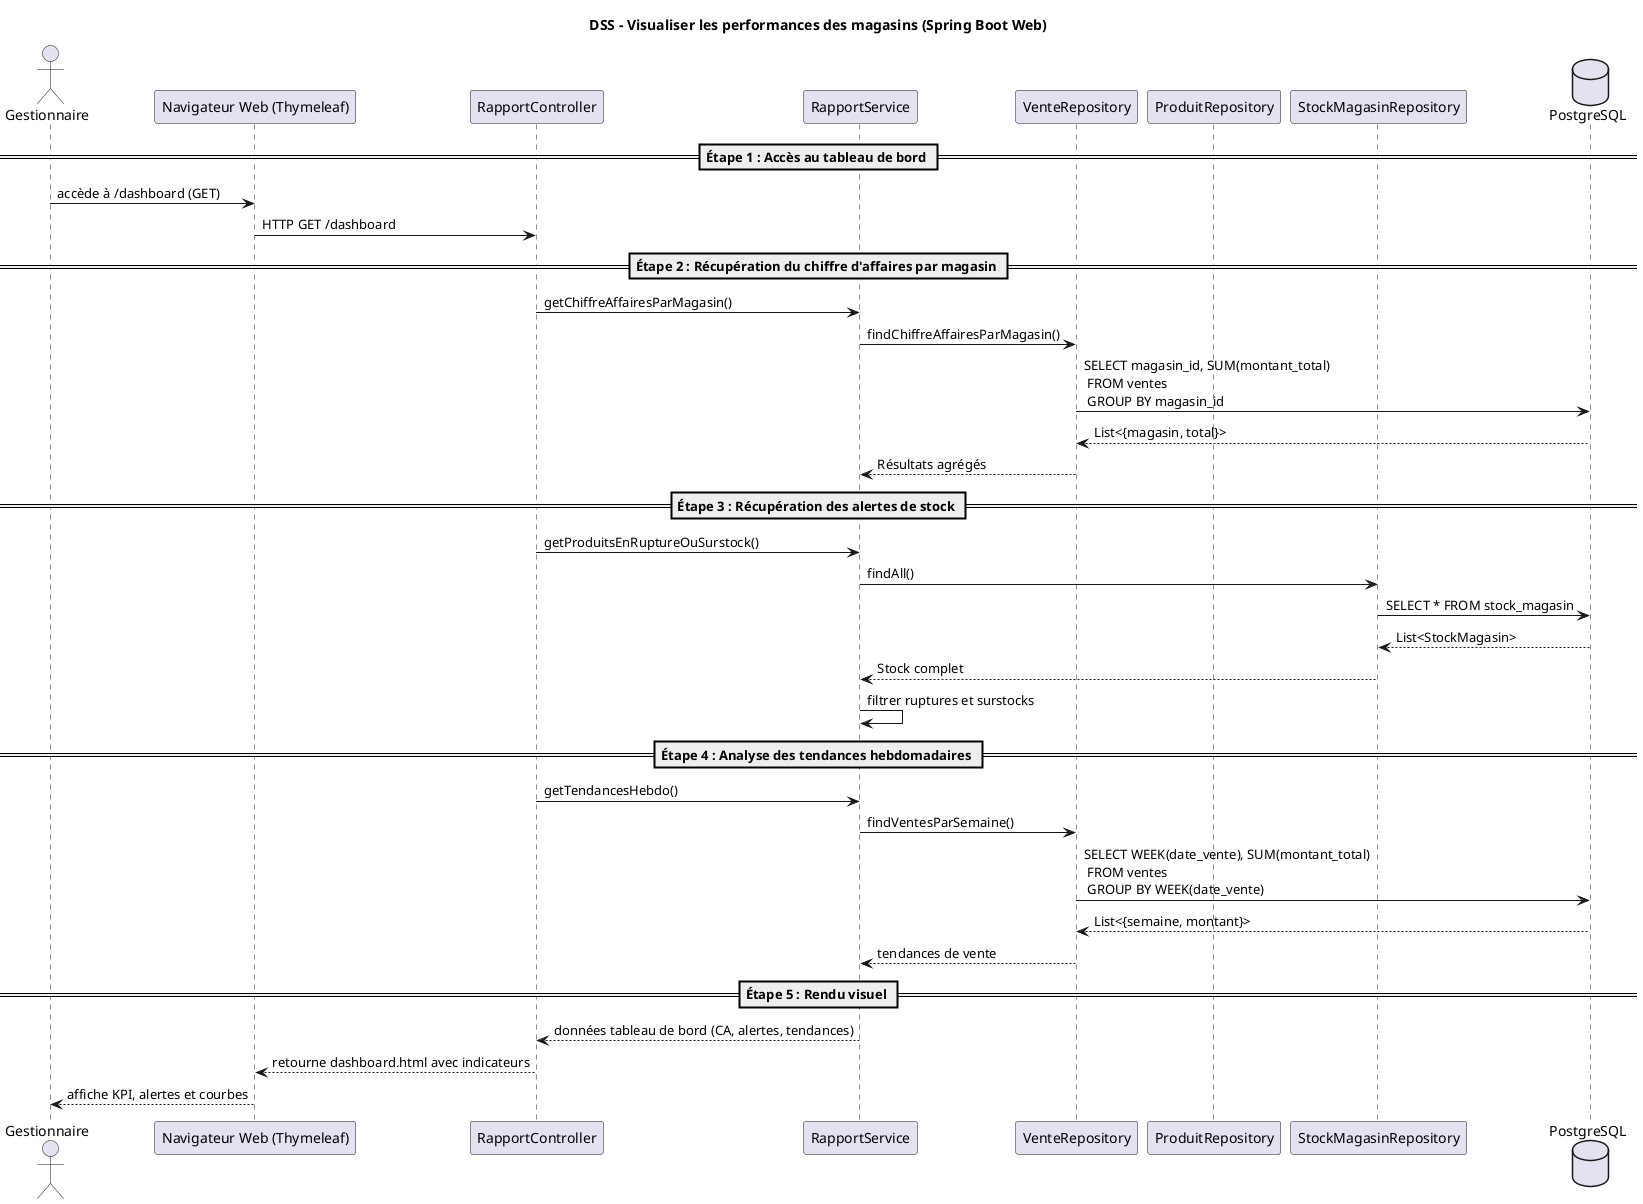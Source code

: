 @startuml
title DSS – Visualiser les performances des magasins (Spring Boot Web)

' === Acteur principal ===
actor Gestionnaire
' Le gestionnaire représente un utilisateur ayant une vue d’ensemble sur les opérations des magasins.

' === Composants Web (architecture MVC Spring Boot) ===
participant "Navigateur Web (Thymeleaf)" as Vue
' Interface web utilisée pour afficher les indicateurs visuels (tableaux, graphiques, alertes).

participant "RapportController" as Controller
' Contrôleur Spring gérant les requêtes HTTP liées au tableau de bord.

participant "RapportService" as Service
' Service métier réalisant le traitement, l’agrégation et l’analyse des données.

participant "VenteRepository" as VenteRepo
' Repository utilisé pour accéder aux ventes enregistrées (chiffre d’affaires, tendances, etc.).

participant "ProduitRepository" as ProduitRepo
' (Optionnel ici) Repository permettant de croiser des données produits si nécessaire.

participant "StockMagasinRepository" as StockRepo
' Repository Spring accédant aux niveaux de stock de chaque magasin.

database "PostgreSQL"
' Base de données relationnelle centralisée utilisée par tous les composants via Spring Data JPA.

== Étape 1 : Accès au tableau de bord ==
Gestionnaire -> Vue : accède à /dashboard (GET)
' Le gestionnaire clique sur "Tableau de bord" dans l’interface web pour obtenir un résumé global.

Vue -> Controller : HTTP GET /dashboard
' La requête HTTP est transmise automatiquement au contrôleur `RapportController`.

== Étape 2 : Récupération du chiffre d'affaires par magasin ==
Controller -> Service : getChiffreAffairesParMagasin()
' Le contrôleur appelle le service pour obtenir le total des ventes, regroupé par magasin.

Service -> VenteRepo : findChiffreAffairesParMagasin()
' Requête de type GROUP BY exécutée pour chaque magasin.

VenteRepo -> PostgreSQL : SELECT magasin_id, SUM(montant_total) \n FROM ventes \n GROUP BY magasin_id
' Requête SQL utilisée pour regrouper les montants par magasin.

PostgreSQL --> VenteRepo : List<{magasin, total}>
' La base retourne une liste de paires (magasin, total des ventes).

VenteRepo --> Service : Résultats agrégés
' Les résultats sont retournés pour traitement ou affichage.

== Étape 3 : Récupération des alertes de stock ==
Controller -> Service : getProduitsEnRuptureOuSurstock()
' Le contrôleur demande les alertes (produits manquants ou en surstock).

Service -> StockRepo : findAll()
' Le service interroge tous les niveaux de stock pour appliquer une logique de filtrage.

StockRepo -> PostgreSQL : SELECT * FROM stock_magasin
' Lecture complète des niveaux de stock en base de données.

PostgreSQL --> StockRepo : List<StockMagasin>
StockRepo --> Service : Stock complet

' Traitement métier : extraction des produits en rupture ou surstock
Service -> Service : filtrer ruptures et surstocks
' Le service applique une logique de seuils : 
' - Rupture si quantité == 0 ou < seuil min
' - Surstock si quantité > seuil max

== Étape 4 : Analyse des tendances hebdomadaires ==
Controller -> Service : getTendancesHebdo()
' Le contrôleur demande une analyse des ventes par semaine pour visualiser les tendances.

Service -> VenteRepo : findVentesParSemaine()
' Le service demande les ventes regroupées par semaine.

VenteRepo -> PostgreSQL : SELECT WEEK(date_vente), SUM(montant_total) \n FROM ventes \n GROUP BY WEEK(date_vente)
' La base de données retourne un résumé hebdomadaire des montants vendus.

PostgreSQL --> VenteRepo : List<{semaine, montant}>
VenteRepo --> Service : tendances de vente
' Ces données peuvent alimenter un graphique linéaire (courbe de tendance).

== Étape 5 : Rendu visuel ==
Service --> Controller : données tableau de bord (CA, alertes, tendances)
' Toutes les données nécessaires sont agrégées et renvoyées au contrôleur.

Controller --> Vue : retourne dashboard.html avec indicateurs
' La page HTML est rendue avec les indicateurs comme attributs du modèle Thymeleaf.

Vue --> Gestionnaire : affiche KPI, alertes et courbes
' L’interface montre au gestionnaire :
' - Le chiffre d’affaires par magasin
' - Les produits critiques (alerte stock)
' - Les tendances de vente hebdomadaires (graphiques)

@enduml
